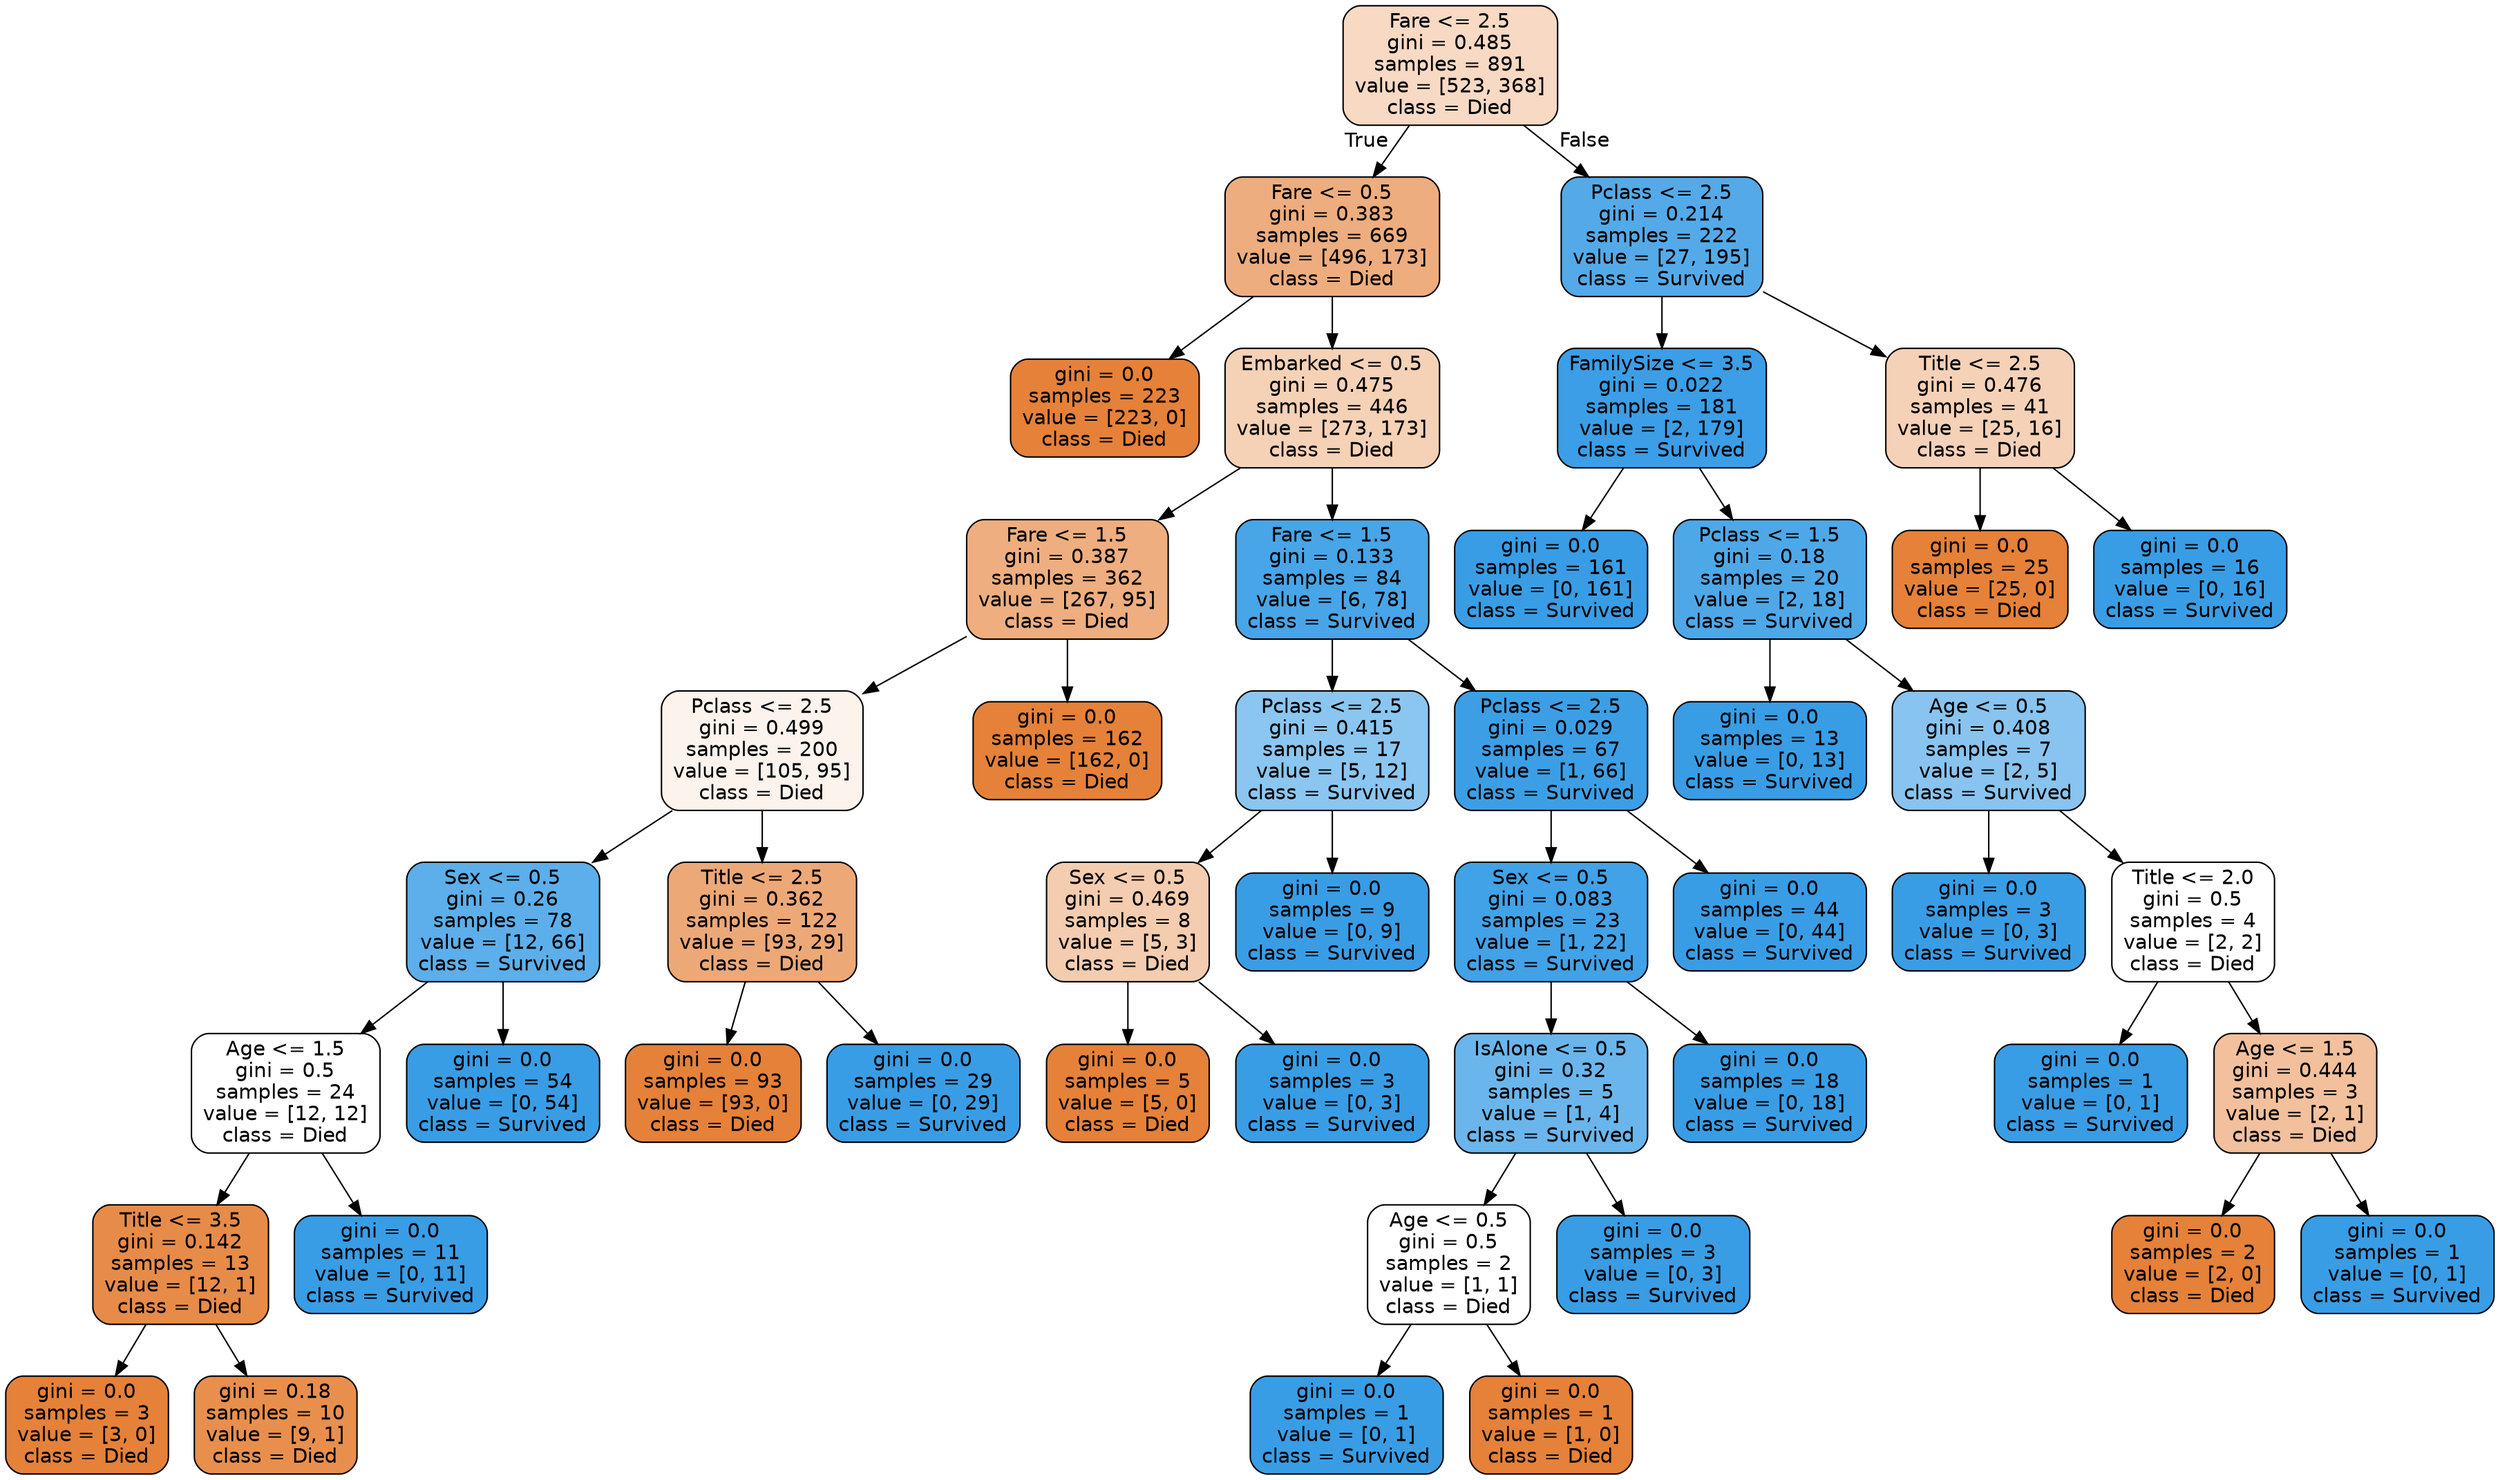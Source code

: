 digraph Tree {
node [shape=box, style="filled, rounded", color="black", fontname=helvetica] ;
edge [fontname=helvetica] ;
0 [label="Fare <= 2.5\ngini = 0.485\nsamples = 891\nvalue = [523, 368]\nclass = Died", fillcolor="#e581394c"] ;
1 [label="Fare <= 0.5\ngini = 0.383\nsamples = 669\nvalue = [496, 173]\nclass = Died", fillcolor="#e58139a6"] ;
0 -> 1 [labeldistance=2.5, labelangle=45, headlabel="True"] ;
2 [label="gini = 0.0\nsamples = 223\nvalue = [223, 0]\nclass = Died", fillcolor="#e58139ff"] ;
1 -> 2 ;
3 [label="Embarked <= 0.5\ngini = 0.475\nsamples = 446\nvalue = [273, 173]\nclass = Died", fillcolor="#e581395d"] ;
1 -> 3 ;
4 [label="Fare <= 1.5\ngini = 0.387\nsamples = 362\nvalue = [267, 95]\nclass = Died", fillcolor="#e58139a4"] ;
3 -> 4 ;
5 [label="Pclass <= 2.5\ngini = 0.499\nsamples = 200\nvalue = [105, 95]\nclass = Died", fillcolor="#e5813918"] ;
4 -> 5 ;
6 [label="Sex <= 0.5\ngini = 0.26\nsamples = 78\nvalue = [12, 66]\nclass = Survived", fillcolor="#399de5d1"] ;
5 -> 6 ;
7 [label="Age <= 1.5\ngini = 0.5\nsamples = 24\nvalue = [12, 12]\nclass = Died", fillcolor="#e5813900"] ;
6 -> 7 ;
8 [label="Title <= 3.5\ngini = 0.142\nsamples = 13\nvalue = [12, 1]\nclass = Died", fillcolor="#e58139ea"] ;
7 -> 8 ;
9 [label="gini = 0.0\nsamples = 3\nvalue = [3, 0]\nclass = Died", fillcolor="#e58139ff"] ;
8 -> 9 ;
10 [label="gini = 0.18\nsamples = 10\nvalue = [9, 1]\nclass = Died", fillcolor="#e58139e3"] ;
8 -> 10 ;
11 [label="gini = 0.0\nsamples = 11\nvalue = [0, 11]\nclass = Survived", fillcolor="#399de5ff"] ;
7 -> 11 ;
12 [label="gini = 0.0\nsamples = 54\nvalue = [0, 54]\nclass = Survived", fillcolor="#399de5ff"] ;
6 -> 12 ;
13 [label="Title <= 2.5\ngini = 0.362\nsamples = 122\nvalue = [93, 29]\nclass = Died", fillcolor="#e58139af"] ;
5 -> 13 ;
14 [label="gini = 0.0\nsamples = 93\nvalue = [93, 0]\nclass = Died", fillcolor="#e58139ff"] ;
13 -> 14 ;
15 [label="gini = 0.0\nsamples = 29\nvalue = [0, 29]\nclass = Survived", fillcolor="#399de5ff"] ;
13 -> 15 ;
16 [label="gini = 0.0\nsamples = 162\nvalue = [162, 0]\nclass = Died", fillcolor="#e58139ff"] ;
4 -> 16 ;
17 [label="Fare <= 1.5\ngini = 0.133\nsamples = 84\nvalue = [6, 78]\nclass = Survived", fillcolor="#399de5eb"] ;
3 -> 17 ;
18 [label="Pclass <= 2.5\ngini = 0.415\nsamples = 17\nvalue = [5, 12]\nclass = Survived", fillcolor="#399de595"] ;
17 -> 18 ;
19 [label="Sex <= 0.5\ngini = 0.469\nsamples = 8\nvalue = [5, 3]\nclass = Died", fillcolor="#e5813966"] ;
18 -> 19 ;
20 [label="gini = 0.0\nsamples = 5\nvalue = [5, 0]\nclass = Died", fillcolor="#e58139ff"] ;
19 -> 20 ;
21 [label="gini = 0.0\nsamples = 3\nvalue = [0, 3]\nclass = Survived", fillcolor="#399de5ff"] ;
19 -> 21 ;
22 [label="gini = 0.0\nsamples = 9\nvalue = [0, 9]\nclass = Survived", fillcolor="#399de5ff"] ;
18 -> 22 ;
23 [label="Pclass <= 2.5\ngini = 0.029\nsamples = 67\nvalue = [1, 66]\nclass = Survived", fillcolor="#399de5fb"] ;
17 -> 23 ;
24 [label="Sex <= 0.5\ngini = 0.083\nsamples = 23\nvalue = [1, 22]\nclass = Survived", fillcolor="#399de5f3"] ;
23 -> 24 ;
25 [label="IsAlone <= 0.5\ngini = 0.32\nsamples = 5\nvalue = [1, 4]\nclass = Survived", fillcolor="#399de5bf"] ;
24 -> 25 ;
26 [label="Age <= 0.5\ngini = 0.5\nsamples = 2\nvalue = [1, 1]\nclass = Died", fillcolor="#e5813900"] ;
25 -> 26 ;
27 [label="gini = 0.0\nsamples = 1\nvalue = [0, 1]\nclass = Survived", fillcolor="#399de5ff"] ;
26 -> 27 ;
28 [label="gini = 0.0\nsamples = 1\nvalue = [1, 0]\nclass = Died", fillcolor="#e58139ff"] ;
26 -> 28 ;
29 [label="gini = 0.0\nsamples = 3\nvalue = [0, 3]\nclass = Survived", fillcolor="#399de5ff"] ;
25 -> 29 ;
30 [label="gini = 0.0\nsamples = 18\nvalue = [0, 18]\nclass = Survived", fillcolor="#399de5ff"] ;
24 -> 30 ;
31 [label="gini = 0.0\nsamples = 44\nvalue = [0, 44]\nclass = Survived", fillcolor="#399de5ff"] ;
23 -> 31 ;
32 [label="Pclass <= 2.5\ngini = 0.214\nsamples = 222\nvalue = [27, 195]\nclass = Survived", fillcolor="#399de5dc"] ;
0 -> 32 [labeldistance=2.5, labelangle=-45, headlabel="False"] ;
33 [label="FamilySize <= 3.5\ngini = 0.022\nsamples = 181\nvalue = [2, 179]\nclass = Survived", fillcolor="#399de5fc"] ;
32 -> 33 ;
34 [label="gini = 0.0\nsamples = 161\nvalue = [0, 161]\nclass = Survived", fillcolor="#399de5ff"] ;
33 -> 34 ;
35 [label="Pclass <= 1.5\ngini = 0.18\nsamples = 20\nvalue = [2, 18]\nclass = Survived", fillcolor="#399de5e3"] ;
33 -> 35 ;
36 [label="gini = 0.0\nsamples = 13\nvalue = [0, 13]\nclass = Survived", fillcolor="#399de5ff"] ;
35 -> 36 ;
37 [label="Age <= 0.5\ngini = 0.408\nsamples = 7\nvalue = [2, 5]\nclass = Survived", fillcolor="#399de599"] ;
35 -> 37 ;
38 [label="gini = 0.0\nsamples = 3\nvalue = [0, 3]\nclass = Survived", fillcolor="#399de5ff"] ;
37 -> 38 ;
39 [label="Title <= 2.0\ngini = 0.5\nsamples = 4\nvalue = [2, 2]\nclass = Died", fillcolor="#e5813900"] ;
37 -> 39 ;
40 [label="gini = 0.0\nsamples = 1\nvalue = [0, 1]\nclass = Survived", fillcolor="#399de5ff"] ;
39 -> 40 ;
41 [label="Age <= 1.5\ngini = 0.444\nsamples = 3\nvalue = [2, 1]\nclass = Died", fillcolor="#e581397f"] ;
39 -> 41 ;
42 [label="gini = 0.0\nsamples = 2\nvalue = [2, 0]\nclass = Died", fillcolor="#e58139ff"] ;
41 -> 42 ;
43 [label="gini = 0.0\nsamples = 1\nvalue = [0, 1]\nclass = Survived", fillcolor="#399de5ff"] ;
41 -> 43 ;
44 [label="Title <= 2.5\ngini = 0.476\nsamples = 41\nvalue = [25, 16]\nclass = Died", fillcolor="#e581395c"] ;
32 -> 44 ;
45 [label="gini = 0.0\nsamples = 25\nvalue = [25, 0]\nclass = Died", fillcolor="#e58139ff"] ;
44 -> 45 ;
46 [label="gini = 0.0\nsamples = 16\nvalue = [0, 16]\nclass = Survived", fillcolor="#399de5ff"] ;
44 -> 46 ;
}